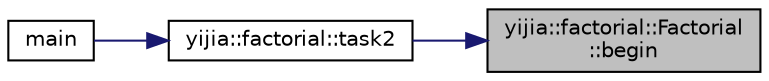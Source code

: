 digraph "yijia::factorial::Factorial::begin"
{
 // LATEX_PDF_SIZE
  edge [fontname="Helvetica",fontsize="10",labelfontname="Helvetica",labelfontsize="10"];
  node [fontname="Helvetica",fontsize="10",shape=record];
  rankdir="RL";
  Node1 [label="yijia::factorial::Factorial\l::begin",height=0.2,width=0.4,color="black", fillcolor="grey75", style="filled", fontcolor="black",tooltip="Return iterator to begining."];
  Node1 -> Node2 [dir="back",color="midnightblue",fontsize="10",style="solid",fontname="Helvetica"];
  Node2 [label="yijia::factorial::task2",height=0.2,width=0.4,color="black", fillcolor="white", style="filled",URL="$namespaceyijia_1_1factorial.html#a8ed011f81a6de73c5dd12fc028236a97",tooltip=" "];
  Node2 -> Node3 [dir="back",color="midnightblue",fontsize="10",style="solid",fontname="Helvetica"];
  Node3 [label="main",height=0.2,width=0.4,color="black", fillcolor="white", style="filled",URL="$main_8cpp.html#ab423fe86e32010f050d776f64231d2b1",tooltip=" "];
}
